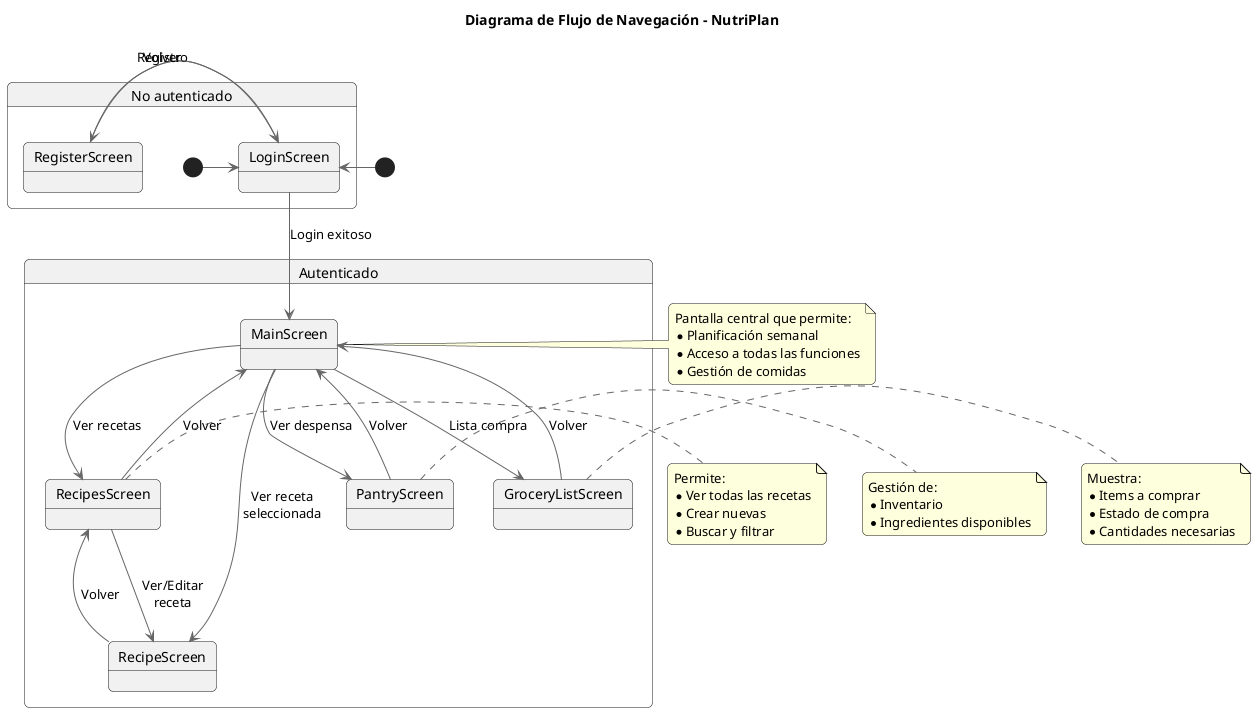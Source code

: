 @startuml
skinparam backgroundColor white
skinparam defaultFontName Arial
skinparam roundCorner 10
skinparam ArrowColor #666666

title Diagrama de Flujo de Navegación - NutriPlan

' Estados de autenticación
state "No autenticado" as NoAuth {
    [*] -> LoginScreen
    LoginScreen -> RegisterScreen : Registro
    RegisterScreen -> LoginScreen : Volver
}

state "Autenticado" as Auth {
    ' Pantalla principal y sus conexiones
    MainScreen -> RecipesScreen : Ver recetas
    MainScreen -> PantryScreen : Ver despensa
    MainScreen -> GroceryListScreen : Lista compra
    MainScreen --> RecipeScreen : Ver receta\nseleccionada

    ' Navegación desde RecipesScreen
    RecipesScreen --> RecipeScreen : Ver/Editar\nreceta
    RecipesScreen --> MainScreen : Volver

    ' Navegaciones secundarias
    RecipeScreen --> RecipesScreen : Volver
    PantryScreen --> MainScreen : Volver
    GroceryListScreen --> MainScreen : Volver
}

' Transición entre estados
LoginScreen --> MainScreen : Login exitoso
[*] -> LoginScreen

note right of MainScreen
  Pantalla central que permite:
  * Planificación semanal
  * Acceso a todas las funciones
  * Gestión de comidas
end note

note right of RecipesScreen
  Permite:
  * Ver todas las recetas
  * Crear nuevas
  * Buscar y filtrar
end note

note right of PantryScreen
  Gestión de:
  * Inventario
  * Ingredientes disponibles
end note

note right of GroceryListScreen
  Muestra:
  * Items a comprar
  * Estado de compra
  * Cantidades necesarias
end note

@enduml